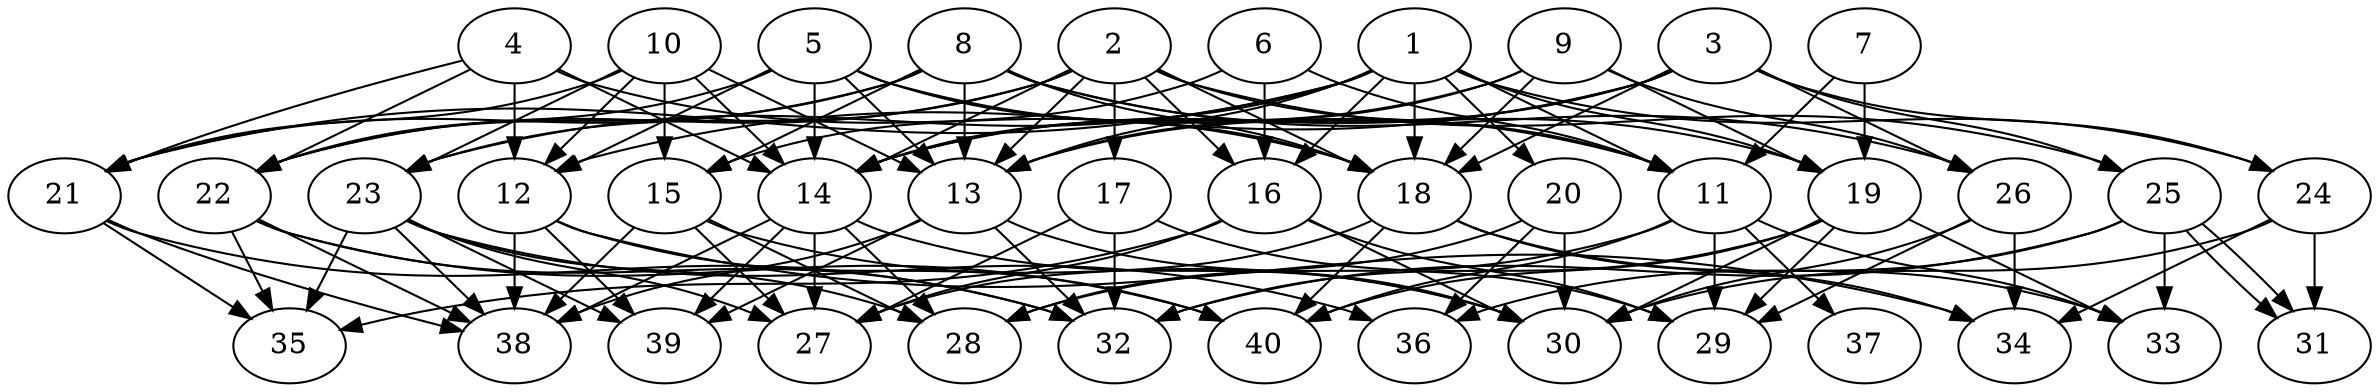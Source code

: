 // DAG (tier=3-complex, mode=compute, n=40, ccr=0.465, fat=0.821, density=0.655, regular=0.201, jump=0.227, mindata=1048576, maxdata=16777216)
// DAG automatically generated by daggen at Sun Aug 24 16:33:34 2025
// /home/ermia/Project/Environments/daggen/bin/daggen --dot --ccr 0.465 --fat 0.821 --regular 0.201 --density 0.655 --jump 0.227 --mindata 1048576 --maxdata 16777216 -n 40 
digraph G {
  1 [size="20052909725172444", alpha="0.05", expect_size="10026454862586222"]
  1 -> 11 [size ="376115117948928"]
  1 -> 13 [size ="376115117948928"]
  1 -> 14 [size ="376115117948928"]
  1 -> 16 [size ="376115117948928"]
  1 -> 18 [size ="376115117948928"]
  1 -> 19 [size ="376115117948928"]
  1 -> 20 [size ="376115117948928"]
  1 -> 21 [size ="376115117948928"]
  1 -> 23 [size ="376115117948928"]
  1 -> 24 [size ="376115117948928"]
  2 [size="3015703015884268240896", alpha="0.06", expect_size="1507851507942134120448"]
  2 -> 11 [size ="1669868864667648"]
  2 -> 13 [size ="1669868864667648"]
  2 -> 14 [size ="1669868864667648"]
  2 -> 16 [size ="1669868864667648"]
  2 -> 17 [size ="1669868864667648"]
  2 -> 18 [size ="1669868864667648"]
  2 -> 22 [size ="1669868864667648"]
  2 -> 23 [size ="1669868864667648"]
  2 -> 25 [size ="1669868864667648"]
  3 [size="1129016533008978816", alpha="0.17", expect_size="564508266504489408"]
  3 -> 12 [size ="451202722562048"]
  3 -> 13 [size ="451202722562048"]
  3 -> 14 [size ="451202722562048"]
  3 -> 18 [size ="451202722562048"]
  3 -> 24 [size ="451202722562048"]
  3 -> 25 [size ="451202722562048"]
  3 -> 26 [size ="451202722562048"]
  4 [size="19389182509139872", alpha="0.18", expect_size="9694591254569936"]
  4 -> 12 [size ="1147335291699200"]
  4 -> 14 [size ="1147335291699200"]
  4 -> 18 [size ="1147335291699200"]
  4 -> 21 [size ="1147335291699200"]
  4 -> 22 [size ="1147335291699200"]
  5 [size="345440530787839168", alpha="0.04", expect_size="172720265393919584"]
  5 -> 11 [size ="672248818040832"]
  5 -> 12 [size ="672248818040832"]
  5 -> 13 [size ="672248818040832"]
  5 -> 14 [size ="672248818040832"]
  5 -> 18 [size ="672248818040832"]
  5 -> 22 [size ="672248818040832"]
  6 [size="2284128822156054528", alpha="0.00", expect_size="1142064411078027264"]
  6 -> 11 [size ="1156969700261888"]
  6 -> 15 [size ="1156969700261888"]
  6 -> 16 [size ="1156969700261888"]
  7 [size="34958156805502172", alpha="0.04", expect_size="17479078402751086"]
  7 -> 11 [size ="672549230870528"]
  7 -> 19 [size ="672549230870528"]
  8 [size="4505284236690363252736", alpha="0.07", expect_size="2252642118345181626368"]
  8 -> 13 [size ="2182251416649728"]
  8 -> 15 [size ="2182251416649728"]
  8 -> 18 [size ="2182251416649728"]
  8 -> 19 [size ="2182251416649728"]
  8 -> 21 [size ="2182251416649728"]
  8 -> 22 [size ="2182251416649728"]
  8 -> 26 [size ="2182251416649728"]
  9 [size="39183519972954928", alpha="0.15", expect_size="19591759986477464"]
  9 -> 13 [size ="1905346822012928"]
  9 -> 14 [size ="1905346822012928"]
  9 -> 18 [size ="1905346822012928"]
  9 -> 19 [size ="1905346822012928"]
  9 -> 26 [size ="1905346822012928"]
  10 [size="16278915907584000000", alpha="0.10", expect_size="8139457953792000000"]
  10 -> 12 [size ="51385466880000"]
  10 -> 13 [size ="51385466880000"]
  10 -> 14 [size ="51385466880000"]
  10 -> 15 [size ="51385466880000"]
  10 -> 21 [size ="51385466880000"]
  10 -> 23 [size ="51385466880000"]
  11 [size="125053406307448416", alpha="0.19", expect_size="62526703153724208"]
  11 -> 28 [size ="218701378879488"]
  11 -> 29 [size ="218701378879488"]
  11 -> 33 [size ="218701378879488"]
  11 -> 37 [size ="218701378879488"]
  11 -> 40 [size ="218701378879488"]
  12 [size="5379569709598344", alpha="0.15", expect_size="2689784854799172"]
  12 -> 34 [size ="191987185614848"]
  12 -> 38 [size ="191987185614848"]
  12 -> 39 [size ="191987185614848"]
  12 -> 40 [size ="191987185614848"]
  13 [size="429485713043245498368", alpha="0.02", expect_size="214742856521622749184"]
  13 -> 30 [size ="455395919265792"]
  13 -> 32 [size ="455395919265792"]
  13 -> 38 [size ="455395919265792"]
  13 -> 39 [size ="455395919265792"]
  14 [size="2733851895973019648000", alpha="0.07", expect_size="1366925947986509824000"]
  14 -> 27 [size ="1564131668787200"]
  14 -> 28 [size ="1564131668787200"]
  14 -> 30 [size ="1564131668787200"]
  14 -> 38 [size ="1564131668787200"]
  14 -> 39 [size ="1564131668787200"]
  15 [size="5539212647384335360", alpha="0.19", expect_size="2769606323692167680"]
  15 -> 27 [size ="2092806910771200"]
  15 -> 28 [size ="2092806910771200"]
  15 -> 30 [size ="2092806910771200"]
  15 -> 38 [size ="2092806910771200"]
  16 [size="4080291484069265408000", alpha="0.17", expect_size="2040145742034632704000"]
  16 -> 27 [size ="2042760475443200"]
  16 -> 29 [size ="2042760475443200"]
  16 -> 30 [size ="2042760475443200"]
  16 -> 35 [size ="2042760475443200"]
  17 [size="3832131962699966840832", alpha="0.00", expect_size="1916065981349983420416"]
  17 -> 27 [size ="1959071519342592"]
  17 -> 29 [size ="1959071519342592"]
  17 -> 32 [size ="1959071519342592"]
  18 [size="283458739829211136000", alpha="0.12", expect_size="141729369914605568000"]
  18 -> 27 [size ="345209883852800"]
  18 -> 33 [size ="345209883852800"]
  18 -> 34 [size ="345209883852800"]
  18 -> 40 [size ="345209883852800"]
  19 [size="86113832705248064", alpha="0.01", expect_size="43056916352624032"]
  19 -> 29 [size ="1469392407756800"]
  19 -> 30 [size ="1469392407756800"]
  19 -> 32 [size ="1469392407756800"]
  19 -> 33 [size ="1469392407756800"]
  19 -> 40 [size ="1469392407756800"]
  20 [size="299584605054202176", alpha="0.13", expect_size="149792302527101088"]
  20 -> 28 [size ="212661488844800"]
  20 -> 30 [size ="212661488844800"]
  20 -> 36 [size ="212661488844800"]
  21 [size="1355613477567922700288", alpha="0.09", expect_size="677806738783961350144"]
  21 -> 32 [size ="979897325453312"]
  21 -> 35 [size ="979897325453312"]
  21 -> 38 [size ="979897325453312"]
  22 [size="116794188776670128", alpha="0.18", expect_size="58397094388335064"]
  22 -> 32 [size ="1970626029944832"]
  22 -> 35 [size ="1970626029944832"]
  22 -> 38 [size ="1970626029944832"]
  22 -> 40 [size ="1970626029944832"]
  23 [size="35364170432252968", alpha="0.14", expect_size="17682085216126484"]
  23 -> 27 [size ="1350655822266368"]
  23 -> 28 [size ="1350655822266368"]
  23 -> 35 [size ="1350655822266368"]
  23 -> 36 [size ="1350655822266368"]
  23 -> 38 [size ="1350655822266368"]
  23 -> 39 [size ="1350655822266368"]
  24 [size="11492280892828372", alpha="0.19", expect_size="5746140446414186"]
  24 -> 30 [size ="17954716516352"]
  24 -> 31 [size ="17954716516352"]
  24 -> 34 [size ="17954716516352"]
  25 [size="7214655035903311872", alpha="0.08", expect_size="3607327517951655936"]
  25 -> 31 [size ="29869895319552"]
  25 -> 31 [size ="29869895319552"]
  25 -> 32 [size ="29869895319552"]
  25 -> 33 [size ="29869895319552"]
  25 -> 36 [size ="29869895319552"]
  26 [size="69094150570637320", alpha="0.14", expect_size="34547075285318660"]
  26 -> 29 [size ="1896002877390848"]
  26 -> 30 [size ="1896002877390848"]
  26 -> 34 [size ="1896002877390848"]
  27 [size="861623642999735424", alpha="0.13", expect_size="430811821499867712"]
  28 [size="24869216691309360", alpha="0.13", expect_size="12434608345654680"]
  29 [size="186735089630797408", alpha="0.05", expect_size="93367544815398704"]
  30 [size="63644133171359952", alpha="0.16", expect_size="31822066585679976"]
  31 [size="11664140202619610", alpha="0.05", expect_size="5832070101309805"]
  32 [size="715144928253652", alpha="0.03", expect_size="357572464126826"]
  33 [size="4973299353866348", alpha="0.04", expect_size="2486649676933174"]
  34 [size="2328990568294328320", alpha="0.03", expect_size="1164495284147164160"]
  35 [size="65124733086215438336", alpha="0.04", expect_size="32562366543107719168"]
  36 [size="104495994483586336", alpha="0.10", expect_size="52247997241793168"]
  37 [size="159313170568488943616", alpha="0.07", expect_size="79656585284244471808"]
  38 [size="106313041821090576", alpha="0.03", expect_size="53156520910545288"]
  39 [size="2836619246897071128576", alpha="0.19", expect_size="1418309623448535564288"]
  40 [size="2665233774532231168", alpha="0.01", expect_size="1332616887266115584"]
}